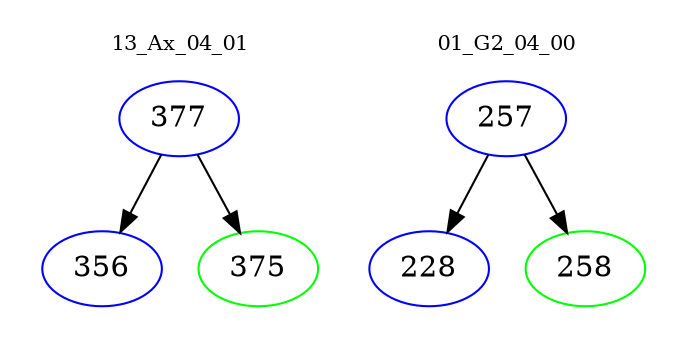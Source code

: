 digraph{
subgraph cluster_0 {
color = white
label = "13_Ax_04_01";
fontsize=10;
T0_377 [label="377", color="blue"]
T0_377 -> T0_356 [color="black"]
T0_356 [label="356", color="blue"]
T0_377 -> T0_375 [color="black"]
T0_375 [label="375", color="green"]
}
subgraph cluster_1 {
color = white
label = "01_G2_04_00";
fontsize=10;
T1_257 [label="257", color="blue"]
T1_257 -> T1_228 [color="black"]
T1_228 [label="228", color="blue"]
T1_257 -> T1_258 [color="black"]
T1_258 [label="258", color="green"]
}
}
